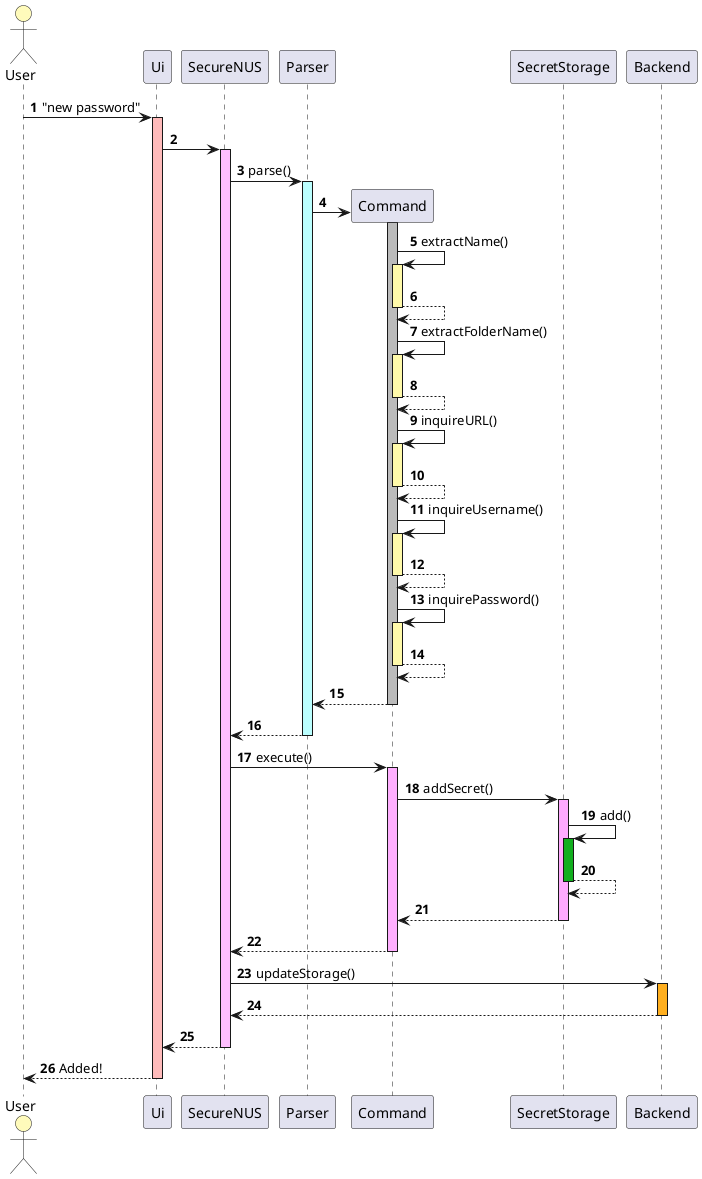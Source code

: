!include Style.puml
@startuml
'https://plantuml.com/sequence-diagram

autonumber
autoactivate on

actor User #FFFBBB
User-> Ui #FFBBBB: "new password"
Ui -> SecureNUS #FFBFFF
SecureNUS -> Parser#BBFFFF: parse()
Parser -> Command **
activate Command#BBB
Command-> Command#FFFAAA:extractName()
return
Command-> Command#FFFAAA:extractFolderName()
return
Command-> Command#FFFAAA:inquireURL()
return
Command-> Command#FFFAAA:inquireUsername()
return
Command-> Command#FFFAAA:inquirePassword()
return
return
return
SecureNUS -> Command#FFAFFF:execute()
Command -> SecretStorage#FFAAFF:addSecret()
SecretStorage -> SecretStorage#11AF1F:add()
return

return
return
SecureNUS -> Backend#FFAF1F:updateStorage()
return
return
return Added!
@enduml